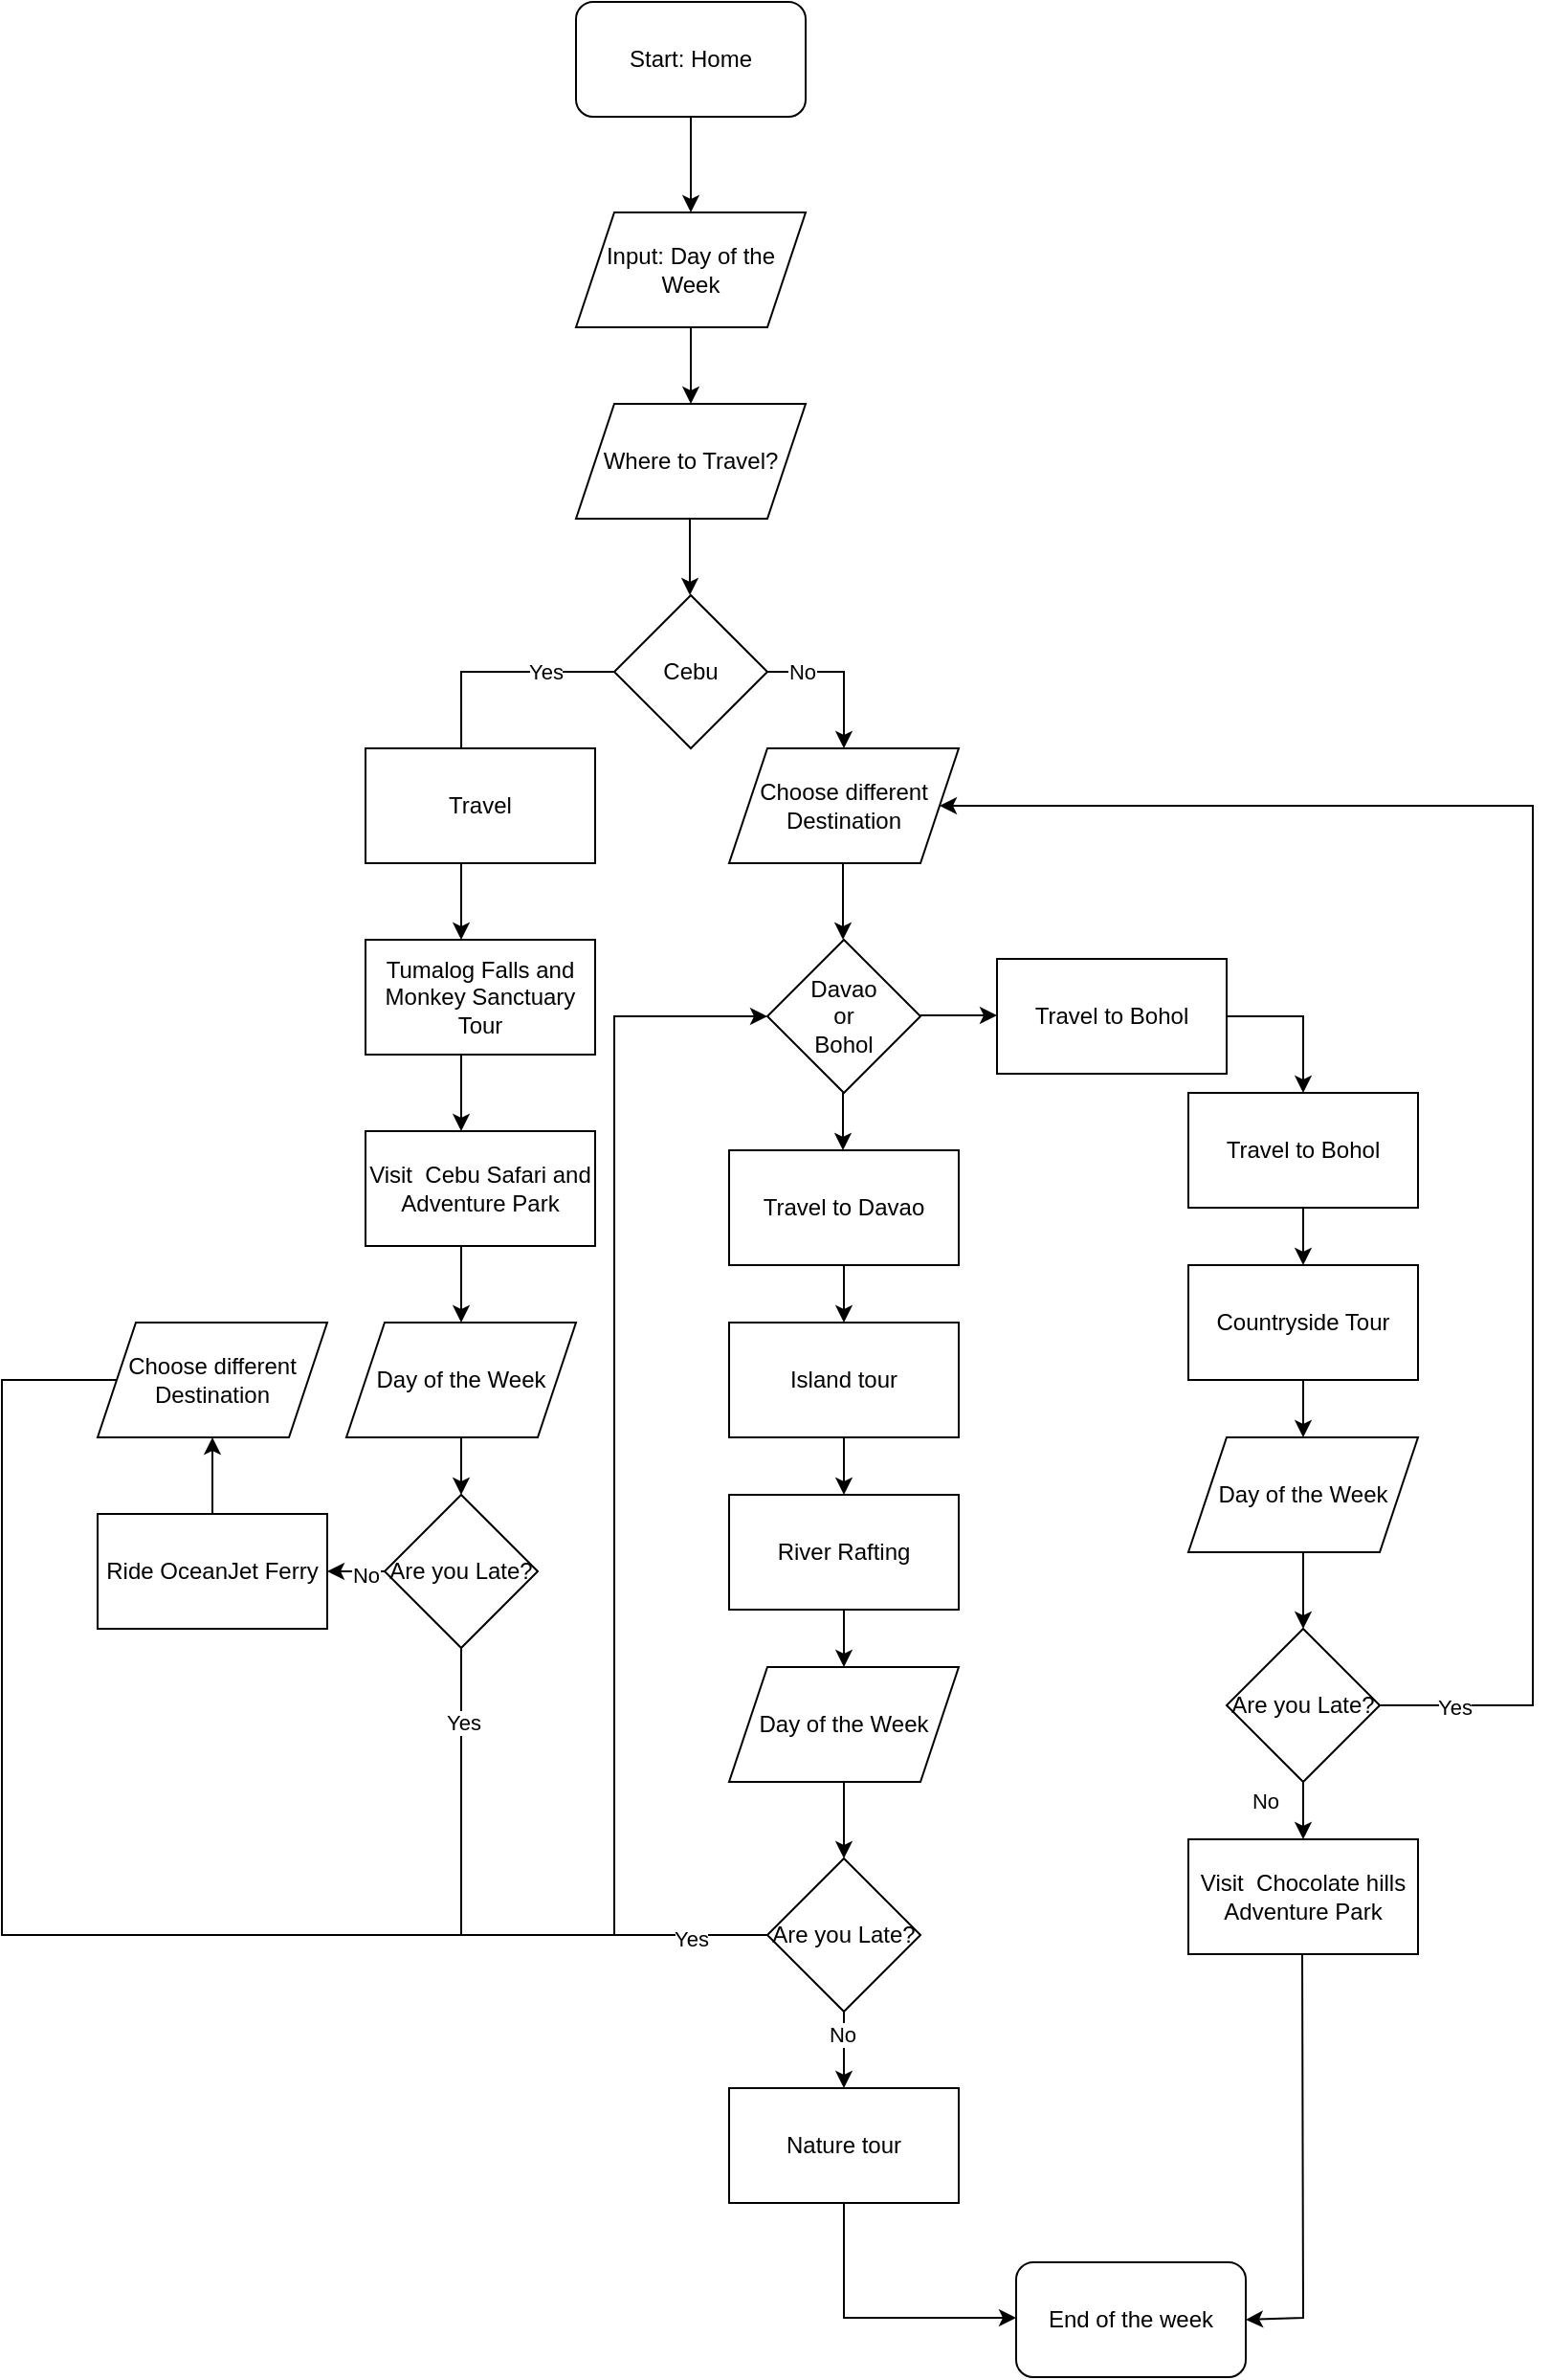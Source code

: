 <mxfile version="23.0.0" type="github">
  <diagram id="C5RBs43oDa-KdzZeNtuy" name="Page-1">
    <mxGraphModel dx="832" dy="473" grid="1" gridSize="10" guides="1" tooltips="1" connect="1" arrows="1" fold="1" page="1" pageScale="1" pageWidth="583" pageHeight="827" math="0" shadow="0">
      <root>
        <mxCell id="WIyWlLk6GJQsqaUBKTNV-0" />
        <mxCell id="WIyWlLk6GJQsqaUBKTNV-1" parent="WIyWlLk6GJQsqaUBKTNV-0" />
        <mxCell id="51jENdeckKf1wH_rOTbU-2" value="Start: Home" style="rounded=1;whiteSpace=wrap;html=1;" vertex="1" parent="WIyWlLk6GJQsqaUBKTNV-1">
          <mxGeometry x="340" y="30" width="120" height="60" as="geometry" />
        </mxCell>
        <mxCell id="51jENdeckKf1wH_rOTbU-4" value="" style="endArrow=classic;html=1;rounded=0;exitX=0.5;exitY=1;exitDx=0;exitDy=0;entryX=0.5;entryY=0;entryDx=0;entryDy=0;" edge="1" parent="WIyWlLk6GJQsqaUBKTNV-1" source="51jENdeckKf1wH_rOTbU-2" target="51jENdeckKf1wH_rOTbU-6">
          <mxGeometry width="50" height="50" relative="1" as="geometry">
            <mxPoint x="40" y="130" as="sourcePoint" />
            <mxPoint x="80" y="140" as="targetPoint" />
          </mxGeometry>
        </mxCell>
        <mxCell id="51jENdeckKf1wH_rOTbU-6" value="Input: Day of the Week" style="shape=parallelogram;perimeter=parallelogramPerimeter;whiteSpace=wrap;html=1;fixedSize=1;" vertex="1" parent="WIyWlLk6GJQsqaUBKTNV-1">
          <mxGeometry x="340" y="140" width="120" height="60" as="geometry" />
        </mxCell>
        <mxCell id="51jENdeckKf1wH_rOTbU-7" value="" style="endArrow=classic;html=1;rounded=0;exitX=0.5;exitY=1;exitDx=0;exitDy=0;" edge="1" parent="WIyWlLk6GJQsqaUBKTNV-1" source="51jENdeckKf1wH_rOTbU-6">
          <mxGeometry width="50" height="50" relative="1" as="geometry">
            <mxPoint x="50" y="260" as="sourcePoint" />
            <mxPoint x="400" y="240" as="targetPoint" />
            <Array as="points" />
          </mxGeometry>
        </mxCell>
        <mxCell id="51jENdeckKf1wH_rOTbU-13" value="" style="endArrow=classic;html=1;rounded=0;" edge="1" parent="WIyWlLk6GJQsqaUBKTNV-1">
          <mxGeometry width="50" height="50" relative="1" as="geometry">
            <mxPoint x="399.5" y="320" as="sourcePoint" />
            <mxPoint x="399.5" y="340" as="targetPoint" />
            <Array as="points">
              <mxPoint x="399.5" y="300" />
              <mxPoint x="399.5" y="320" />
            </Array>
          </mxGeometry>
        </mxCell>
        <mxCell id="51jENdeckKf1wH_rOTbU-15" value="Where to Travel?" style="shape=parallelogram;perimeter=parallelogramPerimeter;whiteSpace=wrap;html=1;fixedSize=1;" vertex="1" parent="WIyWlLk6GJQsqaUBKTNV-1">
          <mxGeometry x="340" y="240" width="120" height="60" as="geometry" />
        </mxCell>
        <mxCell id="51jENdeckKf1wH_rOTbU-16" value="Cebu" style="rhombus;whiteSpace=wrap;html=1;" vertex="1" parent="WIyWlLk6GJQsqaUBKTNV-1">
          <mxGeometry x="360" y="340" width="80" height="80" as="geometry" />
        </mxCell>
        <mxCell id="51jENdeckKf1wH_rOTbU-18" value="Davao&lt;br&gt;or&lt;br&gt;Bohol" style="rhombus;whiteSpace=wrap;html=1;" vertex="1" parent="WIyWlLk6GJQsqaUBKTNV-1">
          <mxGeometry x="440" y="520" width="80" height="80" as="geometry" />
        </mxCell>
        <mxCell id="51jENdeckKf1wH_rOTbU-22" value="Tumalog Falls and Monkey Sanctuary&lt;br&gt;Tour" style="rounded=0;whiteSpace=wrap;html=1;" vertex="1" parent="WIyWlLk6GJQsqaUBKTNV-1">
          <mxGeometry x="230" y="520" width="120" height="60" as="geometry" />
        </mxCell>
        <mxCell id="51jENdeckKf1wH_rOTbU-28" value="" style="endArrow=classic;html=1;rounded=0;entryX=0.417;entryY=0.167;entryDx=0;entryDy=0;entryPerimeter=0;" edge="1" parent="WIyWlLk6GJQsqaUBKTNV-1" target="51jENdeckKf1wH_rOTbU-30">
          <mxGeometry width="50" height="50" relative="1" as="geometry">
            <mxPoint x="360" y="380" as="sourcePoint" />
            <mxPoint x="320" y="420" as="targetPoint" />
            <Array as="points">
              <mxPoint x="280" y="380" />
            </Array>
          </mxGeometry>
        </mxCell>
        <mxCell id="51jENdeckKf1wH_rOTbU-38" value="Yes" style="edgeLabel;html=1;align=center;verticalAlign=middle;resizable=0;points=[];" vertex="1" connectable="0" parent="51jENdeckKf1wH_rOTbU-28">
          <mxGeometry x="-0.45" relative="1" as="geometry">
            <mxPoint as="offset" />
          </mxGeometry>
        </mxCell>
        <mxCell id="51jENdeckKf1wH_rOTbU-29" value="" style="endArrow=classic;html=1;rounded=0;" edge="1" parent="WIyWlLk6GJQsqaUBKTNV-1">
          <mxGeometry width="50" height="50" relative="1" as="geometry">
            <mxPoint x="440" y="380" as="sourcePoint" />
            <mxPoint x="480" y="420" as="targetPoint" />
            <Array as="points">
              <mxPoint x="480" y="380" />
            </Array>
          </mxGeometry>
        </mxCell>
        <mxCell id="51jENdeckKf1wH_rOTbU-39" value="No" style="edgeLabel;html=1;align=center;verticalAlign=middle;resizable=0;points=[];" vertex="1" connectable="0" parent="51jENdeckKf1wH_rOTbU-29">
          <mxGeometry x="-0.55" relative="1" as="geometry">
            <mxPoint as="offset" />
          </mxGeometry>
        </mxCell>
        <mxCell id="51jENdeckKf1wH_rOTbU-30" value="Travel" style="rounded=0;whiteSpace=wrap;html=1;" vertex="1" parent="WIyWlLk6GJQsqaUBKTNV-1">
          <mxGeometry x="230" y="420" width="120" height="60" as="geometry" />
        </mxCell>
        <mxCell id="51jENdeckKf1wH_rOTbU-34" value="Travel to Bohol" style="rounded=0;whiteSpace=wrap;html=1;" vertex="1" parent="WIyWlLk6GJQsqaUBKTNV-1">
          <mxGeometry x="560" y="530" width="120" height="60" as="geometry" />
        </mxCell>
        <mxCell id="51jENdeckKf1wH_rOTbU-35" value="Travel to Davao" style="rounded=0;whiteSpace=wrap;html=1;" vertex="1" parent="WIyWlLk6GJQsqaUBKTNV-1">
          <mxGeometry x="420" y="630" width="120" height="60" as="geometry" />
        </mxCell>
        <mxCell id="51jENdeckKf1wH_rOTbU-40" value="" style="endArrow=classic;html=1;rounded=0;" edge="1" parent="WIyWlLk6GJQsqaUBKTNV-1">
          <mxGeometry width="50" height="50" relative="1" as="geometry">
            <mxPoint x="280" y="480" as="sourcePoint" />
            <mxPoint x="280" y="520" as="targetPoint" />
            <Array as="points">
              <mxPoint x="280" y="520" />
            </Array>
          </mxGeometry>
        </mxCell>
        <mxCell id="51jENdeckKf1wH_rOTbU-41" value="" style="endArrow=classic;html=1;rounded=0;" edge="1" parent="WIyWlLk6GJQsqaUBKTNV-1">
          <mxGeometry width="50" height="50" relative="1" as="geometry">
            <mxPoint x="479.5" y="480" as="sourcePoint" />
            <mxPoint x="479.5" y="520" as="targetPoint" />
          </mxGeometry>
        </mxCell>
        <mxCell id="51jENdeckKf1wH_rOTbU-42" value="" style="endArrow=classic;html=1;rounded=0;" edge="1" parent="WIyWlLk6GJQsqaUBKTNV-1">
          <mxGeometry width="50" height="50" relative="1" as="geometry">
            <mxPoint x="479.5" y="600" as="sourcePoint" />
            <mxPoint x="479.5" y="630" as="targetPoint" />
            <Array as="points">
              <mxPoint x="479.5" y="630" />
            </Array>
          </mxGeometry>
        </mxCell>
        <mxCell id="51jENdeckKf1wH_rOTbU-43" value="" style="endArrow=classic;html=1;rounded=0;" edge="1" parent="WIyWlLk6GJQsqaUBKTNV-1">
          <mxGeometry width="50" height="50" relative="1" as="geometry">
            <mxPoint x="520" y="559.5" as="sourcePoint" />
            <mxPoint x="560" y="559.5" as="targetPoint" />
          </mxGeometry>
        </mxCell>
        <mxCell id="51jENdeckKf1wH_rOTbU-44" value="" style="endArrow=classic;html=1;rounded=0;" edge="1" parent="WIyWlLk6GJQsqaUBKTNV-1">
          <mxGeometry width="50" height="50" relative="1" as="geometry">
            <mxPoint x="280" y="580" as="sourcePoint" />
            <mxPoint x="280" y="620" as="targetPoint" />
            <Array as="points">
              <mxPoint x="280" y="610" />
            </Array>
          </mxGeometry>
        </mxCell>
        <mxCell id="51jENdeckKf1wH_rOTbU-46" value="" style="endArrow=classic;html=1;rounded=0;" edge="1" parent="WIyWlLk6GJQsqaUBKTNV-1">
          <mxGeometry width="50" height="50" relative="1" as="geometry">
            <mxPoint x="480" y="690" as="sourcePoint" />
            <mxPoint x="480" y="720" as="targetPoint" />
          </mxGeometry>
        </mxCell>
        <mxCell id="51jENdeckKf1wH_rOTbU-47" value="River Rafting" style="rounded=0;whiteSpace=wrap;html=1;" vertex="1" parent="WIyWlLk6GJQsqaUBKTNV-1">
          <mxGeometry x="420" y="810" width="120" height="60" as="geometry" />
        </mxCell>
        <mxCell id="51jENdeckKf1wH_rOTbU-50" value="" style="endArrow=classic;html=1;rounded=0;" edge="1" parent="WIyWlLk6GJQsqaUBKTNV-1">
          <mxGeometry width="50" height="50" relative="1" as="geometry">
            <mxPoint x="680" y="560" as="sourcePoint" />
            <mxPoint x="720" y="600" as="targetPoint" />
            <Array as="points">
              <mxPoint x="720" y="560" />
            </Array>
          </mxGeometry>
        </mxCell>
        <mxCell id="51jENdeckKf1wH_rOTbU-52" value="Travel to Bohol" style="rounded=0;whiteSpace=wrap;html=1;" vertex="1" parent="WIyWlLk6GJQsqaUBKTNV-1">
          <mxGeometry x="660" y="600" width="120" height="60" as="geometry" />
        </mxCell>
        <mxCell id="51jENdeckKf1wH_rOTbU-53" value="" style="endArrow=classic;html=1;rounded=0;" edge="1" parent="WIyWlLk6GJQsqaUBKTNV-1">
          <mxGeometry width="50" height="50" relative="1" as="geometry">
            <mxPoint x="720" y="660" as="sourcePoint" />
            <mxPoint x="720" y="690" as="targetPoint" />
          </mxGeometry>
        </mxCell>
        <mxCell id="51jENdeckKf1wH_rOTbU-54" value="" style="endArrow=classic;html=1;rounded=0;" edge="1" parent="WIyWlLk6GJQsqaUBKTNV-1">
          <mxGeometry width="50" height="50" relative="1" as="geometry">
            <mxPoint x="480" y="780" as="sourcePoint" />
            <mxPoint x="480" y="810" as="targetPoint" />
          </mxGeometry>
        </mxCell>
        <mxCell id="51jENdeckKf1wH_rOTbU-64" style="edgeStyle=orthogonalEdgeStyle;rounded=0;orthogonalLoop=1;jettySize=auto;html=1;" edge="1" parent="WIyWlLk6GJQsqaUBKTNV-1" source="51jENdeckKf1wH_rOTbU-55">
          <mxGeometry relative="1" as="geometry">
            <mxPoint x="280" y="810" as="targetPoint" />
          </mxGeometry>
        </mxCell>
        <mxCell id="51jENdeckKf1wH_rOTbU-55" value="Day of the Week" style="shape=parallelogram;perimeter=parallelogramPerimeter;whiteSpace=wrap;html=1;fixedSize=1;" vertex="1" parent="WIyWlLk6GJQsqaUBKTNV-1">
          <mxGeometry x="220" y="720" width="120" height="60" as="geometry" />
        </mxCell>
        <mxCell id="51jENdeckKf1wH_rOTbU-58" value="" style="endArrow=classic;html=1;rounded=0;" edge="1" parent="WIyWlLk6GJQsqaUBKTNV-1">
          <mxGeometry width="50" height="50" relative="1" as="geometry">
            <mxPoint x="280" y="680" as="sourcePoint" />
            <mxPoint x="280" y="720" as="targetPoint" />
          </mxGeometry>
        </mxCell>
        <mxCell id="51jENdeckKf1wH_rOTbU-59" value="Visit&amp;nbsp; Cebu Safari and Adventure Park" style="rounded=0;whiteSpace=wrap;html=1;" vertex="1" parent="WIyWlLk6GJQsqaUBKTNV-1">
          <mxGeometry x="230" y="620" width="120" height="60" as="geometry" />
        </mxCell>
        <mxCell id="51jENdeckKf1wH_rOTbU-60" value="Countryside Tour" style="rounded=0;whiteSpace=wrap;html=1;" vertex="1" parent="WIyWlLk6GJQsqaUBKTNV-1">
          <mxGeometry x="660" y="690" width="120" height="60" as="geometry" />
        </mxCell>
        <mxCell id="51jENdeckKf1wH_rOTbU-61" value="Island tour" style="rounded=0;whiteSpace=wrap;html=1;" vertex="1" parent="WIyWlLk6GJQsqaUBKTNV-1">
          <mxGeometry x="420" y="720" width="120" height="60" as="geometry" />
        </mxCell>
        <mxCell id="51jENdeckKf1wH_rOTbU-63" value="" style="endArrow=classic;html=1;rounded=0;" edge="1" parent="WIyWlLk6GJQsqaUBKTNV-1">
          <mxGeometry width="50" height="50" relative="1" as="geometry">
            <mxPoint x="720" y="750" as="sourcePoint" />
            <mxPoint x="720" y="780" as="targetPoint" />
          </mxGeometry>
        </mxCell>
        <mxCell id="51jENdeckKf1wH_rOTbU-65" value="Are you Late?" style="rhombus;whiteSpace=wrap;html=1;" vertex="1" parent="WIyWlLk6GJQsqaUBKTNV-1">
          <mxGeometry x="240" y="810" width="80" height="80" as="geometry" />
        </mxCell>
        <mxCell id="51jENdeckKf1wH_rOTbU-68" value="" style="endArrow=classic;html=1;rounded=0;" edge="1" parent="WIyWlLk6GJQsqaUBKTNV-1">
          <mxGeometry width="50" height="50" relative="1" as="geometry">
            <mxPoint x="240" y="850" as="sourcePoint" />
            <mxPoint x="210" y="850" as="targetPoint" />
          </mxGeometry>
        </mxCell>
        <mxCell id="51jENdeckKf1wH_rOTbU-70" value="No" style="edgeLabel;html=1;align=center;verticalAlign=middle;resizable=0;points=[];" vertex="1" connectable="0" parent="51jENdeckKf1wH_rOTbU-68">
          <mxGeometry x="-0.333" y="2" relative="1" as="geometry">
            <mxPoint as="offset" />
          </mxGeometry>
        </mxCell>
        <mxCell id="51jENdeckKf1wH_rOTbU-73" value="" style="endArrow=classic;html=1;rounded=0;entryX=0;entryY=0.5;entryDx=0;entryDy=0;exitX=0.5;exitY=1;exitDx=0;exitDy=0;" edge="1" parent="WIyWlLk6GJQsqaUBKTNV-1" source="51jENdeckKf1wH_rOTbU-65" target="51jENdeckKf1wH_rOTbU-18">
          <mxGeometry width="50" height="50" relative="1" as="geometry">
            <mxPoint x="280" y="980" as="sourcePoint" />
            <mxPoint x="370" y="570" as="targetPoint" />
            <Array as="points">
              <mxPoint x="280" y="1040" />
              <mxPoint x="360" y="1040" />
              <mxPoint x="360" y="560" />
            </Array>
          </mxGeometry>
        </mxCell>
        <mxCell id="51jENdeckKf1wH_rOTbU-128" value="Yes" style="edgeLabel;html=1;align=center;verticalAlign=middle;resizable=0;points=[];" vertex="1" connectable="0" parent="51jENdeckKf1wH_rOTbU-73">
          <mxGeometry x="-0.903" y="1" relative="1" as="geometry">
            <mxPoint as="offset" />
          </mxGeometry>
        </mxCell>
        <mxCell id="51jENdeckKf1wH_rOTbU-74" value="Ride OceanJet Ferry" style="rounded=0;whiteSpace=wrap;html=1;" vertex="1" parent="WIyWlLk6GJQsqaUBKTNV-1">
          <mxGeometry x="90" y="820" width="120" height="60" as="geometry" />
        </mxCell>
        <mxCell id="51jENdeckKf1wH_rOTbU-76" value="" style="endArrow=classic;html=1;rounded=0;" edge="1" parent="WIyWlLk6GJQsqaUBKTNV-1">
          <mxGeometry width="50" height="50" relative="1" as="geometry">
            <mxPoint x="480" y="870" as="sourcePoint" />
            <mxPoint x="480" y="900" as="targetPoint" />
          </mxGeometry>
        </mxCell>
        <mxCell id="51jENdeckKf1wH_rOTbU-78" value="" style="endArrow=classic;html=1;rounded=0;entryX=0.5;entryY=0;entryDx=0;entryDy=0;" edge="1" parent="WIyWlLk6GJQsqaUBKTNV-1" target="51jENdeckKf1wH_rOTbU-80">
          <mxGeometry width="50" height="50" relative="1" as="geometry">
            <mxPoint x="480" y="960" as="sourcePoint" />
            <mxPoint x="480" y="990" as="targetPoint" />
          </mxGeometry>
        </mxCell>
        <mxCell id="51jENdeckKf1wH_rOTbU-80" value="Are you Late?" style="rhombus;whiteSpace=wrap;html=1;" vertex="1" parent="WIyWlLk6GJQsqaUBKTNV-1">
          <mxGeometry x="440" y="1000" width="80" height="80" as="geometry" />
        </mxCell>
        <mxCell id="51jENdeckKf1wH_rOTbU-81" value="Day of the Week" style="shape=parallelogram;perimeter=parallelogramPerimeter;whiteSpace=wrap;html=1;fixedSize=1;" vertex="1" parent="WIyWlLk6GJQsqaUBKTNV-1">
          <mxGeometry x="420" y="900" width="120" height="60" as="geometry" />
        </mxCell>
        <mxCell id="51jENdeckKf1wH_rOTbU-83" value="" style="endArrow=none;html=1;rounded=0;" edge="1" parent="WIyWlLk6GJQsqaUBKTNV-1">
          <mxGeometry width="50" height="50" relative="1" as="geometry">
            <mxPoint x="440" y="1040" as="sourcePoint" />
            <mxPoint x="360" y="1040" as="targetPoint" />
          </mxGeometry>
        </mxCell>
        <mxCell id="51jENdeckKf1wH_rOTbU-84" value="Yes" style="edgeLabel;html=1;align=center;verticalAlign=middle;resizable=0;points=[];" vertex="1" connectable="0" parent="51jENdeckKf1wH_rOTbU-83">
          <mxGeometry y="2" relative="1" as="geometry">
            <mxPoint as="offset" />
          </mxGeometry>
        </mxCell>
        <mxCell id="51jENdeckKf1wH_rOTbU-86" value="" style="endArrow=classic;html=1;rounded=0;" edge="1" parent="WIyWlLk6GJQsqaUBKTNV-1">
          <mxGeometry width="50" height="50" relative="1" as="geometry">
            <mxPoint x="480" y="1080" as="sourcePoint" />
            <mxPoint x="480" y="1120" as="targetPoint" />
          </mxGeometry>
        </mxCell>
        <mxCell id="51jENdeckKf1wH_rOTbU-87" value="No" style="edgeLabel;html=1;align=center;verticalAlign=middle;resizable=0;points=[];" vertex="1" connectable="0" parent="51jENdeckKf1wH_rOTbU-86">
          <mxGeometry x="-0.4" y="-1" relative="1" as="geometry">
            <mxPoint as="offset" />
          </mxGeometry>
        </mxCell>
        <mxCell id="51jENdeckKf1wH_rOTbU-88" value="Nature tour" style="rounded=0;whiteSpace=wrap;html=1;" vertex="1" parent="WIyWlLk6GJQsqaUBKTNV-1">
          <mxGeometry x="420" y="1120" width="120" height="60" as="geometry" />
        </mxCell>
        <mxCell id="51jENdeckKf1wH_rOTbU-89" value="" style="endArrow=classic;html=1;rounded=0;" edge="1" parent="WIyWlLk6GJQsqaUBKTNV-1">
          <mxGeometry width="50" height="50" relative="1" as="geometry">
            <mxPoint x="720" y="840" as="sourcePoint" />
            <mxPoint x="720" y="880" as="targetPoint" />
          </mxGeometry>
        </mxCell>
        <mxCell id="51jENdeckKf1wH_rOTbU-90" value="Day of the Week" style="shape=parallelogram;perimeter=parallelogramPerimeter;whiteSpace=wrap;html=1;fixedSize=1;" vertex="1" parent="WIyWlLk6GJQsqaUBKTNV-1">
          <mxGeometry x="660" y="780" width="120" height="60" as="geometry" />
        </mxCell>
        <mxCell id="51jENdeckKf1wH_rOTbU-95" value="" style="endArrow=classic;html=1;rounded=0;" edge="1" parent="WIyWlLk6GJQsqaUBKTNV-1">
          <mxGeometry width="50" height="50" relative="1" as="geometry">
            <mxPoint x="480" y="1180" as="sourcePoint" />
            <mxPoint x="570" y="1240" as="targetPoint" />
            <Array as="points">
              <mxPoint x="480" y="1240" />
            </Array>
          </mxGeometry>
        </mxCell>
        <mxCell id="51jENdeckKf1wH_rOTbU-97" value="" style="endArrow=classic;html=1;rounded=0;" edge="1" parent="WIyWlLk6GJQsqaUBKTNV-1">
          <mxGeometry width="50" height="50" relative="1" as="geometry">
            <mxPoint x="150" y="820" as="sourcePoint" />
            <mxPoint x="150" y="780" as="targetPoint" />
          </mxGeometry>
        </mxCell>
        <mxCell id="51jENdeckKf1wH_rOTbU-105" value="Choose different&lt;br style=&quot;border-color: var(--border-color);&quot;&gt;Destination" style="shape=parallelogram;perimeter=parallelogramPerimeter;whiteSpace=wrap;html=1;fixedSize=1;" vertex="1" parent="WIyWlLk6GJQsqaUBKTNV-1">
          <mxGeometry x="420" y="420" width="120" height="60" as="geometry" />
        </mxCell>
        <mxCell id="51jENdeckKf1wH_rOTbU-111" value="" style="endArrow=classic;html=1;rounded=0;" edge="1" parent="WIyWlLk6GJQsqaUBKTNV-1">
          <mxGeometry width="50" height="50" relative="1" as="geometry">
            <mxPoint x="720" y="960" as="sourcePoint" />
            <mxPoint x="720" y="990" as="targetPoint" />
          </mxGeometry>
        </mxCell>
        <mxCell id="51jENdeckKf1wH_rOTbU-117" value="No" style="edgeLabel;html=1;align=center;verticalAlign=middle;resizable=0;points=[];" vertex="1" connectable="0" parent="51jENdeckKf1wH_rOTbU-111">
          <mxGeometry x="-0.267" relative="1" as="geometry">
            <mxPoint x="-20" y="-1" as="offset" />
          </mxGeometry>
        </mxCell>
        <mxCell id="51jENdeckKf1wH_rOTbU-115" value="" style="endArrow=none;html=1;rounded=0;exitX=0;exitY=0.5;exitDx=0;exitDy=0;" edge="1" parent="WIyWlLk6GJQsqaUBKTNV-1" source="51jENdeckKf1wH_rOTbU-116">
          <mxGeometry width="50" height="50" relative="1" as="geometry">
            <mxPoint x="90" y="750" as="sourcePoint" />
            <mxPoint x="280" y="1040" as="targetPoint" />
            <Array as="points">
              <mxPoint x="40" y="750" />
              <mxPoint x="40" y="1040" />
            </Array>
          </mxGeometry>
        </mxCell>
        <mxCell id="51jENdeckKf1wH_rOTbU-116" value="Choose different&lt;br style=&quot;border-color: var(--border-color);&quot;&gt;Destination" style="shape=parallelogram;perimeter=parallelogramPerimeter;whiteSpace=wrap;html=1;fixedSize=1;" vertex="1" parent="WIyWlLk6GJQsqaUBKTNV-1">
          <mxGeometry x="90" y="720" width="120" height="60" as="geometry" />
        </mxCell>
        <mxCell id="51jENdeckKf1wH_rOTbU-118" value="Visit&amp;nbsp; Chocolate hills Adventure Park" style="rounded=0;whiteSpace=wrap;html=1;" vertex="1" parent="WIyWlLk6GJQsqaUBKTNV-1">
          <mxGeometry x="660" y="990" width="120" height="60" as="geometry" />
        </mxCell>
        <mxCell id="51jENdeckKf1wH_rOTbU-120" value="" style="endArrow=classic;html=1;rounded=0;entryX=1;entryY=0.5;entryDx=0;entryDy=0;" edge="1" parent="WIyWlLk6GJQsqaUBKTNV-1" target="51jENdeckKf1wH_rOTbU-133">
          <mxGeometry width="50" height="50" relative="1" as="geometry">
            <mxPoint x="719.5" y="1050" as="sourcePoint" />
            <mxPoint x="719.5" y="1080" as="targetPoint" />
            <Array as="points">
              <mxPoint x="720" y="1240" />
            </Array>
          </mxGeometry>
        </mxCell>
        <mxCell id="51jENdeckKf1wH_rOTbU-127" value="Are you Late?" style="rhombus;whiteSpace=wrap;html=1;" vertex="1" parent="WIyWlLk6GJQsqaUBKTNV-1">
          <mxGeometry x="680" y="880" width="80" height="80" as="geometry" />
        </mxCell>
        <mxCell id="51jENdeckKf1wH_rOTbU-130" value="" style="endArrow=classic;html=1;rounded=0;entryX=1;entryY=0.5;entryDx=0;entryDy=0;" edge="1" parent="WIyWlLk6GJQsqaUBKTNV-1" target="51jENdeckKf1wH_rOTbU-105">
          <mxGeometry width="50" height="50" relative="1" as="geometry">
            <mxPoint x="760" y="920" as="sourcePoint" />
            <mxPoint x="820" y="670" as="targetPoint" />
            <Array as="points">
              <mxPoint x="840" y="920" />
              <mxPoint x="840" y="450" />
            </Array>
          </mxGeometry>
        </mxCell>
        <mxCell id="51jENdeckKf1wH_rOTbU-131" value="Yes" style="edgeLabel;html=1;align=center;verticalAlign=middle;resizable=0;points=[];" vertex="1" connectable="0" parent="51jENdeckKf1wH_rOTbU-130">
          <mxGeometry x="-0.909" y="-1" relative="1" as="geometry">
            <mxPoint as="offset" />
          </mxGeometry>
        </mxCell>
        <mxCell id="51jENdeckKf1wH_rOTbU-133" value="End of the week" style="rounded=1;whiteSpace=wrap;html=1;" vertex="1" parent="WIyWlLk6GJQsqaUBKTNV-1">
          <mxGeometry x="570" y="1211" width="120" height="60" as="geometry" />
        </mxCell>
      </root>
    </mxGraphModel>
  </diagram>
</mxfile>
